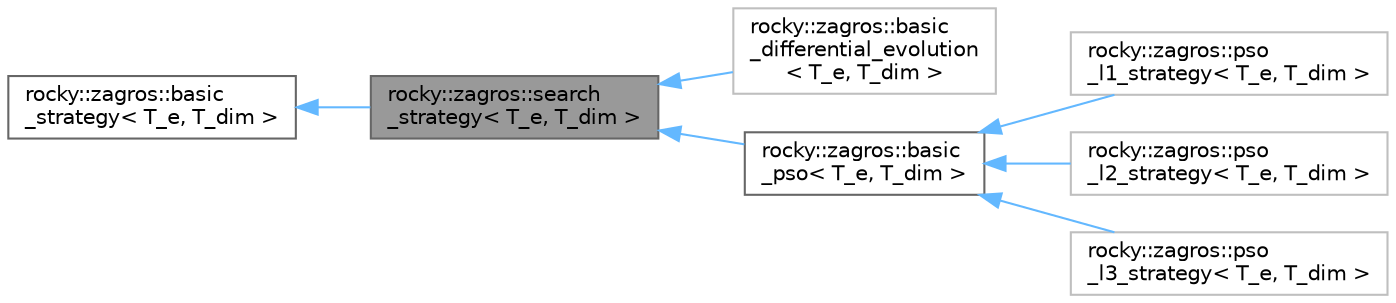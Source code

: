 digraph "rocky::zagros::search_strategy&lt; T_e, T_dim &gt;"
{
 // LATEX_PDF_SIZE
  bgcolor="transparent";
  edge [fontname=Helvetica,fontsize=10,labelfontname=Helvetica,labelfontsize=10];
  node [fontname=Helvetica,fontsize=10,shape=box,height=0.2,width=0.4];
  rankdir="LR";
  Node1 [label="rocky::zagros::search\l_strategy\< T_e, T_dim \>",height=0.2,width=0.4,color="gray40", fillcolor="grey60", style="filled", fontcolor="black",tooltip="Interface for evolution strategies."];
  Node2 -> Node1 [dir="back",color="steelblue1",style="solid"];
  Node2 [label="rocky::zagros::basic\l_strategy\< T_e, T_dim \>",height=0.2,width=0.4,color="gray40", fillcolor="white", style="filled",URL="$classrocky_1_1zagros_1_1basic__strategy.html",tooltip="Interface for all strategies."];
  Node1 -> Node3 [dir="back",color="steelblue1",style="solid"];
  Node3 [label="rocky::zagros::basic\l_differential_evolution\l\< T_e, T_dim \>",height=0.2,width=0.4,color="grey75", fillcolor="white", style="filled",URL="$classrocky_1_1zagros_1_1basic__differential__evolution.html",tooltip=" "];
  Node1 -> Node4 [dir="back",color="steelblue1",style="solid"];
  Node4 [label="rocky::zagros::basic\l_pso\< T_e, T_dim \>",height=0.2,width=0.4,color="gray40", fillcolor="white", style="filled",URL="$classrocky_1_1zagros_1_1basic__pso.html",tooltip="Base class for Tribes PSO."];
  Node4 -> Node5 [dir="back",color="steelblue1",style="solid"];
  Node5 [label="rocky::zagros::pso\l_l1_strategy\< T_e, T_dim \>",height=0.2,width=0.4,color="grey75", fillcolor="white", style="filled",URL="$classrocky_1_1zagros_1_1pso__l1__strategy.html",tooltip=" "];
  Node4 -> Node6 [dir="back",color="steelblue1",style="solid"];
  Node6 [label="rocky::zagros::pso\l_l2_strategy\< T_e, T_dim \>",height=0.2,width=0.4,color="grey75", fillcolor="white", style="filled",URL="$classrocky_1_1zagros_1_1pso__l2__strategy.html",tooltip=" "];
  Node4 -> Node7 [dir="back",color="steelblue1",style="solid"];
  Node7 [label="rocky::zagros::pso\l_l3_strategy\< T_e, T_dim \>",height=0.2,width=0.4,color="grey75", fillcolor="white", style="filled",URL="$classrocky_1_1zagros_1_1pso__l3__strategy.html",tooltip=" "];
}
